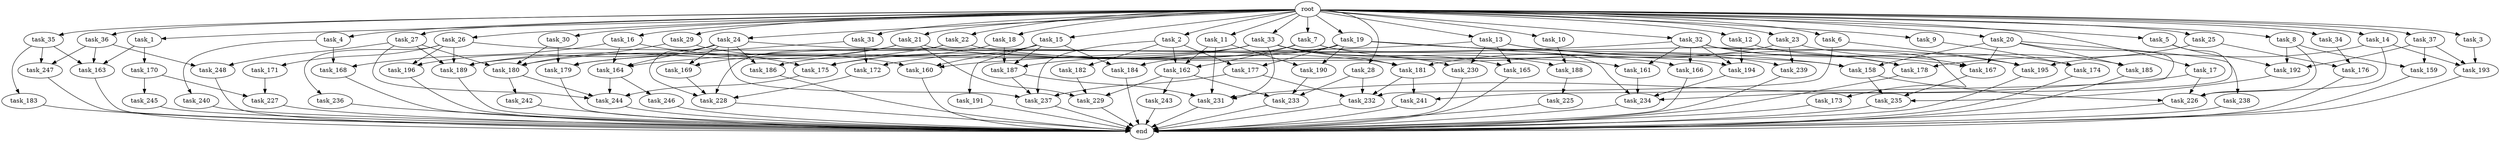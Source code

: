 digraph G {
  task_171 [size="34359738.368000"];
  task_32 [size="1.024000"];
  task_191 [size="214748364.800000"];
  task_28 [size="1.024000"];
  task_247 [size="764504178.688000"];
  task_27 [size="1.024000"];
  task_4 [size="1.024000"];
  task_2 [size="1.024000"];
  task_13 [size="1.024000"];
  task_182 [size="549755813.888000"];
  task_186 [size="764504178.688000"];
  task_177 [size="627065225.216000"];
  task_168 [size="687194767.360000"];
  task_228 [size="704374636.544000"];
  task_245 [size="214748364.800000"];
  task_6 [size="1.024000"];
  task_9 [size="1.024000"];
  task_20 [size="1.024000"];
  task_175 [size="1211180777.472000"];
  task_189 [size="1580547964.928000"];
  task_159 [size="773094113.280000"];
  task_188 [size="996432412.672000"];
  task_164 [size="773094113.280000"];
  task_231 [size="1348619730.944000"];
  task_158 [size="532575944.704000"];
  task_183 [size="549755813.888000"];
  task_242 [size="549755813.888000"];
  task_179 [size="850403524.608000"];
  task_36 [size="1.024000"];
  task_16 [size="1.024000"];
  task_185 [size="498216206.336000"];
  task_243 [size="77309411.328000"];
  task_161 [size="833223655.424000"];
  task_170 [size="77309411.328000"];
  task_15 [size="1.024000"];
  task_10 [size="1.024000"];
  task_173 [size="695784701.952000"];
  task_29 [size="1.024000"];
  task_240 [size="549755813.888000"];
  task_162 [size="1443109011.456000"];
  task_235 [size="712964571.136000"];
  task_167 [size="1700807049.216000"];
  task_190 [size="111669149.696000"];
  task_237 [size="1219770712.064000"];
  task_172 [size="936302870.528000"];
  task_25 [size="1.024000"];
  task_31 [size="1.024000"];
  end [size="0.000000"];
  task_227 [size="635655159.808000"];
  task_169 [size="352187318.272000"];
  task_192 [size="1082331758.592000"];
  task_239 [size="936302870.528000"];
  task_180 [size="1417339207.680000"];
  task_18 [size="1.024000"];
  task_12 [size="1.024000"];
  task_230 [size="1279900254.208000"];
  task_33 [size="1.024000"];
  task_238 [size="420906795.008000"];
  task_14 [size="1.024000"];
  task_241 [size="1116691496.960000"];
  task_229 [size="249108103.168000"];
  task_236 [size="34359738.368000"];
  task_246 [size="34359738.368000"];
  task_184 [size="292057776.128000"];
  task_174 [size="1554778161.152000"];
  task_21 [size="1.024000"];
  task_37 [size="1.024000"];
  task_244 [size="1271310319.616000"];
  task_196 [size="249108103.168000"];
  task_187 [size="1623497637.888000"];
  task_23 [size="1.024000"];
  task_176 [size="1554778161.152000"];
  root [size="0.000000"];
  task_5 [size="1.024000"];
  task_195 [size="1700807049.216000"];
  task_193 [size="1537598291.968000"];
  task_11 [size="1.024000"];
  task_194 [size="1589137899.520000"];
  task_234 [size="2448131358.720000"];
  task_3 [size="1.024000"];
  task_166 [size="773094113.280000"];
  task_19 [size="1.024000"];
  task_225 [size="420906795.008000"];
  task_232 [size="2010044694.528000"];
  task_22 [size="1.024000"];
  task_165 [size="1279900254.208000"];
  task_7 [size="1.024000"];
  task_34 [size="1.024000"];
  task_233 [size="970662608.896000"];
  task_226 [size="996432412.672000"];
  task_17 [size="1.024000"];
  task_248 [size="764504178.688000"];
  task_26 [size="1.024000"];
  task_178 [size="1632087572.480000"];
  task_1 [size="1.024000"];
  task_160 [size="1047972020.224000"];
  task_181 [size="1151051235.328000"];
  task_35 [size="1.024000"];
  task_163 [size="841813590.016000"];
  task_30 [size="1.024000"];
  task_24 [size="1.024000"];
  task_8 [size="1.024000"];

  task_171 -> task_227 [size="411041792.000000"];
  task_32 -> task_174 [size="679477248.000000"];
  task_32 -> task_173 [size="679477248.000000"];
  task_32 -> task_194 [size="679477248.000000"];
  task_32 -> task_161 [size="679477248.000000"];
  task_32 -> task_160 [size="679477248.000000"];
  task_32 -> task_166 [size="679477248.000000"];
  task_32 -> task_178 [size="679477248.000000"];
  task_191 -> end [size="1.000000"];
  task_28 -> task_232 [size="33554432.000000"];
  task_28 -> task_233 [size="33554432.000000"];
  task_247 -> end [size="1.000000"];
  task_27 -> task_189 [size="536870912.000000"];
  task_27 -> task_248 [size="536870912.000000"];
  task_27 -> task_180 [size="536870912.000000"];
  task_27 -> task_244 [size="536870912.000000"];
  task_4 -> task_240 [size="536870912.000000"];
  task_4 -> task_168 [size="536870912.000000"];
  task_2 -> task_182 [size="536870912.000000"];
  task_2 -> task_237 [size="536870912.000000"];
  task_2 -> task_162 [size="536870912.000000"];
  task_2 -> task_177 [size="536870912.000000"];
  task_13 -> task_230 [size="411041792.000000"];
  task_13 -> task_167 [size="411041792.000000"];
  task_13 -> task_165 [size="411041792.000000"];
  task_13 -> task_164 [size="411041792.000000"];
  task_13 -> task_195 [size="411041792.000000"];
  task_182 -> task_229 [size="33554432.000000"];
  task_186 -> end [size="1.000000"];
  task_177 -> task_232 [size="411041792.000000"];
  task_177 -> task_237 [size="411041792.000000"];
  task_168 -> end [size="1.000000"];
  task_228 -> end [size="1.000000"];
  task_245 -> end [size="1.000000"];
  task_6 -> task_232 [size="838860800.000000"];
  task_6 -> task_195 [size="838860800.000000"];
  task_9 -> task_174 [size="838860800.000000"];
  task_20 -> task_167 [size="411041792.000000"];
  task_20 -> task_238 [size="411041792.000000"];
  task_20 -> task_185 [size="411041792.000000"];
  task_20 -> task_241 [size="411041792.000000"];
  task_20 -> task_158 [size="411041792.000000"];
  task_175 -> task_244 [size="134217728.000000"];
  task_189 -> end [size="1.000000"];
  task_159 -> end [size="1.000000"];
  task_188 -> task_225 [size="411041792.000000"];
  task_164 -> task_246 [size="33554432.000000"];
  task_164 -> task_244 [size="33554432.000000"];
  task_231 -> end [size="1.000000"];
  task_158 -> task_235 [size="75497472.000000"];
  task_158 -> task_226 [size="75497472.000000"];
  task_183 -> end [size="1.000000"];
  task_242 -> end [size="1.000000"];
  task_179 -> end [size="1.000000"];
  task_36 -> task_163 [size="209715200.000000"];
  task_36 -> task_248 [size="209715200.000000"];
  task_36 -> task_247 [size="209715200.000000"];
  task_16 -> task_175 [size="134217728.000000"];
  task_16 -> task_168 [size="134217728.000000"];
  task_16 -> task_164 [size="134217728.000000"];
  task_185 -> end [size="1.000000"];
  task_243 -> end [size="1.000000"];
  task_161 -> task_234 [size="411041792.000000"];
  task_170 -> task_227 [size="209715200.000000"];
  task_170 -> task_245 [size="209715200.000000"];
  task_15 -> task_175 [size="209715200.000000"];
  task_15 -> task_187 [size="209715200.000000"];
  task_15 -> task_191 [size="209715200.000000"];
  task_15 -> task_184 [size="209715200.000000"];
  task_15 -> task_160 [size="209715200.000000"];
  task_10 -> task_188 [size="134217728.000000"];
  task_173 -> end [size="1.000000"];
  task_29 -> task_160 [size="134217728.000000"];
  task_29 -> task_180 [size="134217728.000000"];
  task_240 -> end [size="1.000000"];
  task_162 -> task_243 [size="75497472.000000"];
  task_162 -> task_233 [size="75497472.000000"];
  task_162 -> task_229 [size="75497472.000000"];
  task_235 -> end [size="1.000000"];
  task_167 -> task_235 [size="411041792.000000"];
  task_190 -> task_233 [size="838860800.000000"];
  task_237 -> end [size="1.000000"];
  task_172 -> task_228 [size="411041792.000000"];
  task_25 -> task_176 [size="838860800.000000"];
  task_25 -> task_178 [size="838860800.000000"];
  task_31 -> task_172 [size="75497472.000000"];
  task_31 -> task_179 [size="75497472.000000"];
  task_227 -> end [size="1.000000"];
  task_169 -> task_228 [size="33554432.000000"];
  task_192 -> task_235 [size="209715200.000000"];
  task_239 -> end [size="1.000000"];
  task_180 -> task_242 [size="536870912.000000"];
  task_180 -> task_244 [size="536870912.000000"];
  task_18 -> task_187 [size="536870912.000000"];
  task_18 -> task_186 [size="536870912.000000"];
  task_12 -> task_194 [size="838860800.000000"];
  task_12 -> task_167 [size="838860800.000000"];
  task_230 -> end [size="1.000000"];
  task_33 -> task_230 [size="838860800.000000"];
  task_33 -> task_189 [size="838860800.000000"];
  task_33 -> task_165 [size="838860800.000000"];
  task_33 -> task_231 [size="838860800.000000"];
  task_33 -> task_175 [size="838860800.000000"];
  task_33 -> task_172 [size="838860800.000000"];
  task_33 -> task_188 [size="838860800.000000"];
  task_33 -> task_181 [size="838860800.000000"];
  task_238 -> end [size="1.000000"];
  task_14 -> task_195 [size="411041792.000000"];
  task_14 -> task_193 [size="411041792.000000"];
  task_14 -> task_226 [size="411041792.000000"];
  task_241 -> end [size="1.000000"];
  task_229 -> end [size="1.000000"];
  task_236 -> end [size="1.000000"];
  task_246 -> end [size="1.000000"];
  task_184 -> end [size="1.000000"];
  task_174 -> end [size="1.000000"];
  task_21 -> task_161 [size="134217728.000000"];
  task_21 -> task_169 [size="134217728.000000"];
  task_21 -> task_229 [size="134217728.000000"];
  task_21 -> task_189 [size="134217728.000000"];
  task_37 -> task_192 [size="679477248.000000"];
  task_37 -> task_193 [size="679477248.000000"];
  task_37 -> task_159 [size="679477248.000000"];
  task_244 -> end [size="1.000000"];
  task_196 -> end [size="1.000000"];
  task_187 -> task_231 [size="33554432.000000"];
  task_187 -> task_237 [size="33554432.000000"];
  task_23 -> task_185 [size="75497472.000000"];
  task_23 -> task_181 [size="75497472.000000"];
  task_23 -> task_239 [size="75497472.000000"];
  task_176 -> end [size="1.000000"];
  root -> task_12 [size="1.000000"];
  root -> task_36 [size="1.000000"];
  root -> task_16 [size="1.000000"];
  root -> task_9 [size="1.000000"];
  root -> task_1 [size="1.000000"];
  root -> task_11 [size="1.000000"];
  root -> task_22 [size="1.000000"];
  root -> task_7 [size="1.000000"];
  root -> task_28 [size="1.000000"];
  root -> task_4 [size="1.000000"];
  root -> task_34 [size="1.000000"];
  root -> task_2 [size="1.000000"];
  root -> task_15 [size="1.000000"];
  root -> task_10 [size="1.000000"];
  root -> task_29 [size="1.000000"];
  root -> task_21 [size="1.000000"];
  root -> task_17 [size="1.000000"];
  root -> task_18 [size="1.000000"];
  root -> task_27 [size="1.000000"];
  root -> task_20 [size="1.000000"];
  root -> task_23 [size="1.000000"];
  root -> task_6 [size="1.000000"];
  root -> task_32 [size="1.000000"];
  root -> task_5 [size="1.000000"];
  root -> task_37 [size="1.000000"];
  root -> task_26 [size="1.000000"];
  root -> task_25 [size="1.000000"];
  root -> task_8 [size="1.000000"];
  root -> task_35 [size="1.000000"];
  root -> task_13 [size="1.000000"];
  root -> task_30 [size="1.000000"];
  root -> task_19 [size="1.000000"];
  root -> task_33 [size="1.000000"];
  root -> task_24 [size="1.000000"];
  root -> task_3 [size="1.000000"];
  root -> task_31 [size="1.000000"];
  root -> task_14 [size="1.000000"];
  task_5 -> task_192 [size="301989888.000000"];
  task_5 -> task_234 [size="301989888.000000"];
  task_195 -> end [size="1.000000"];
  task_193 -> end [size="1.000000"];
  task_11 -> task_231 [size="33554432.000000"];
  task_11 -> task_162 [size="33554432.000000"];
  task_11 -> task_190 [size="33554432.000000"];
  task_194 -> task_234 [size="838860800.000000"];
  task_234 -> end [size="1.000000"];
  task_3 -> task_193 [size="411041792.000000"];
  task_166 -> end [size="1.000000"];
  task_19 -> task_184 [size="75497472.000000"];
  task_19 -> task_179 [size="75497472.000000"];
  task_19 -> task_190 [size="75497472.000000"];
  task_19 -> task_158 [size="75497472.000000"];
  task_19 -> task_177 [size="75497472.000000"];
  task_19 -> task_166 [size="75497472.000000"];
  task_19 -> task_178 [size="75497472.000000"];
  task_225 -> end [size="1.000000"];
  task_232 -> end [size="1.000000"];
  task_22 -> task_158 [size="33554432.000000"];
  task_22 -> task_180 [size="33554432.000000"];
  task_22 -> task_228 [size="33554432.000000"];
  task_165 -> end [size="1.000000"];
  task_7 -> task_187 [size="838860800.000000"];
  task_7 -> task_234 [size="838860800.000000"];
  task_7 -> task_162 [size="838860800.000000"];
  task_7 -> task_239 [size="838860800.000000"];
  task_34 -> task_176 [size="679477248.000000"];
  task_233 -> end [size="1.000000"];
  task_226 -> end [size="1.000000"];
  task_17 -> task_231 [size="411041792.000000"];
  task_17 -> task_226 [size="411041792.000000"];
  task_248 -> end [size="1.000000"];
  task_26 -> task_194 [size="33554432.000000"];
  task_26 -> task_189 [size="33554432.000000"];
  task_26 -> task_196 [size="33554432.000000"];
  task_26 -> task_171 [size="33554432.000000"];
  task_26 -> task_236 [size="33554432.000000"];
  task_178 -> end [size="1.000000"];
  task_1 -> task_163 [size="75497472.000000"];
  task_1 -> task_170 [size="75497472.000000"];
  task_160 -> end [size="1.000000"];
  task_181 -> task_232 [size="679477248.000000"];
  task_181 -> task_241 [size="679477248.000000"];
  task_35 -> task_163 [size="536870912.000000"];
  task_35 -> task_183 [size="536870912.000000"];
  task_35 -> task_247 [size="536870912.000000"];
  task_163 -> end [size="1.000000"];
  task_30 -> task_180 [size="679477248.000000"];
  task_30 -> task_179 [size="679477248.000000"];
  task_24 -> task_196 [size="209715200.000000"];
  task_24 -> task_169 [size="209715200.000000"];
  task_24 -> task_164 [size="209715200.000000"];
  task_24 -> task_186 [size="209715200.000000"];
  task_24 -> task_237 [size="209715200.000000"];
  task_24 -> task_181 [size="209715200.000000"];
  task_24 -> task_228 [size="209715200.000000"];
  task_8 -> task_192 [size="75497472.000000"];
  task_8 -> task_159 [size="75497472.000000"];
  task_8 -> task_226 [size="75497472.000000"];
}
